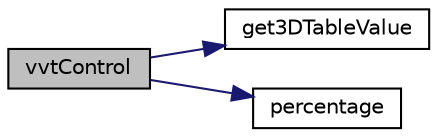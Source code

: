 digraph "vvtControl"
{
 // LATEX_PDF_SIZE
  edge [fontname="Helvetica",fontsize="10",labelfontname="Helvetica",labelfontsize="10"];
  node [fontname="Helvetica",fontsize="10",shape=record];
  rankdir="LR";
  Node21 [label="vvtControl",height=0.2,width=0.4,color="black", fillcolor="grey75", style="filled", fontcolor="black",tooltip=" "];
  Node21 -> Node22 [color="midnightblue",fontsize="10",style="solid",fontname="Helvetica"];
  Node22 [label="get3DTableValue",height=0.2,width=0.4,color="black", fillcolor="white", style="filled",URL="$table_8h.html#abcb4d91b651f8d47cbaae711ed938a0f",tooltip=" "];
  Node21 -> Node23 [color="midnightblue",fontsize="10",style="solid",fontname="Helvetica"];
  Node23 [label="percentage",height=0.2,width=0.4,color="black", fillcolor="white", style="filled",URL="$maths_8h.html#ad15d7632e1bee5ab5f88b05896b4a94e",tooltip=" "];
}
